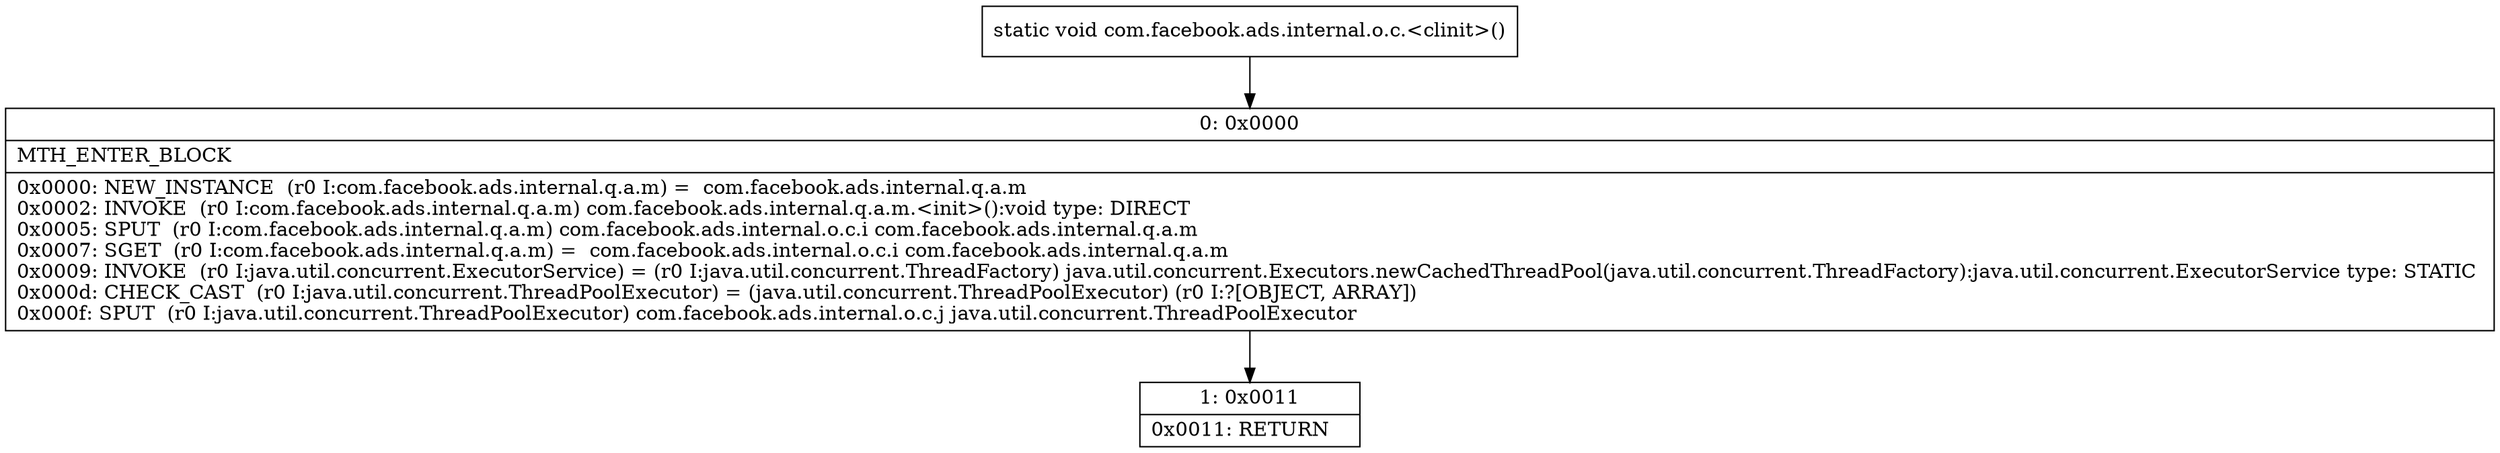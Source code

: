 digraph "CFG forcom.facebook.ads.internal.o.c.\<clinit\>()V" {
Node_0 [shape=record,label="{0\:\ 0x0000|MTH_ENTER_BLOCK\l|0x0000: NEW_INSTANCE  (r0 I:com.facebook.ads.internal.q.a.m) =  com.facebook.ads.internal.q.a.m \l0x0002: INVOKE  (r0 I:com.facebook.ads.internal.q.a.m) com.facebook.ads.internal.q.a.m.\<init\>():void type: DIRECT \l0x0005: SPUT  (r0 I:com.facebook.ads.internal.q.a.m) com.facebook.ads.internal.o.c.i com.facebook.ads.internal.q.a.m \l0x0007: SGET  (r0 I:com.facebook.ads.internal.q.a.m) =  com.facebook.ads.internal.o.c.i com.facebook.ads.internal.q.a.m \l0x0009: INVOKE  (r0 I:java.util.concurrent.ExecutorService) = (r0 I:java.util.concurrent.ThreadFactory) java.util.concurrent.Executors.newCachedThreadPool(java.util.concurrent.ThreadFactory):java.util.concurrent.ExecutorService type: STATIC \l0x000d: CHECK_CAST  (r0 I:java.util.concurrent.ThreadPoolExecutor) = (java.util.concurrent.ThreadPoolExecutor) (r0 I:?[OBJECT, ARRAY]) \l0x000f: SPUT  (r0 I:java.util.concurrent.ThreadPoolExecutor) com.facebook.ads.internal.o.c.j java.util.concurrent.ThreadPoolExecutor \l}"];
Node_1 [shape=record,label="{1\:\ 0x0011|0x0011: RETURN   \l}"];
MethodNode[shape=record,label="{static void com.facebook.ads.internal.o.c.\<clinit\>() }"];
MethodNode -> Node_0;
Node_0 -> Node_1;
}

